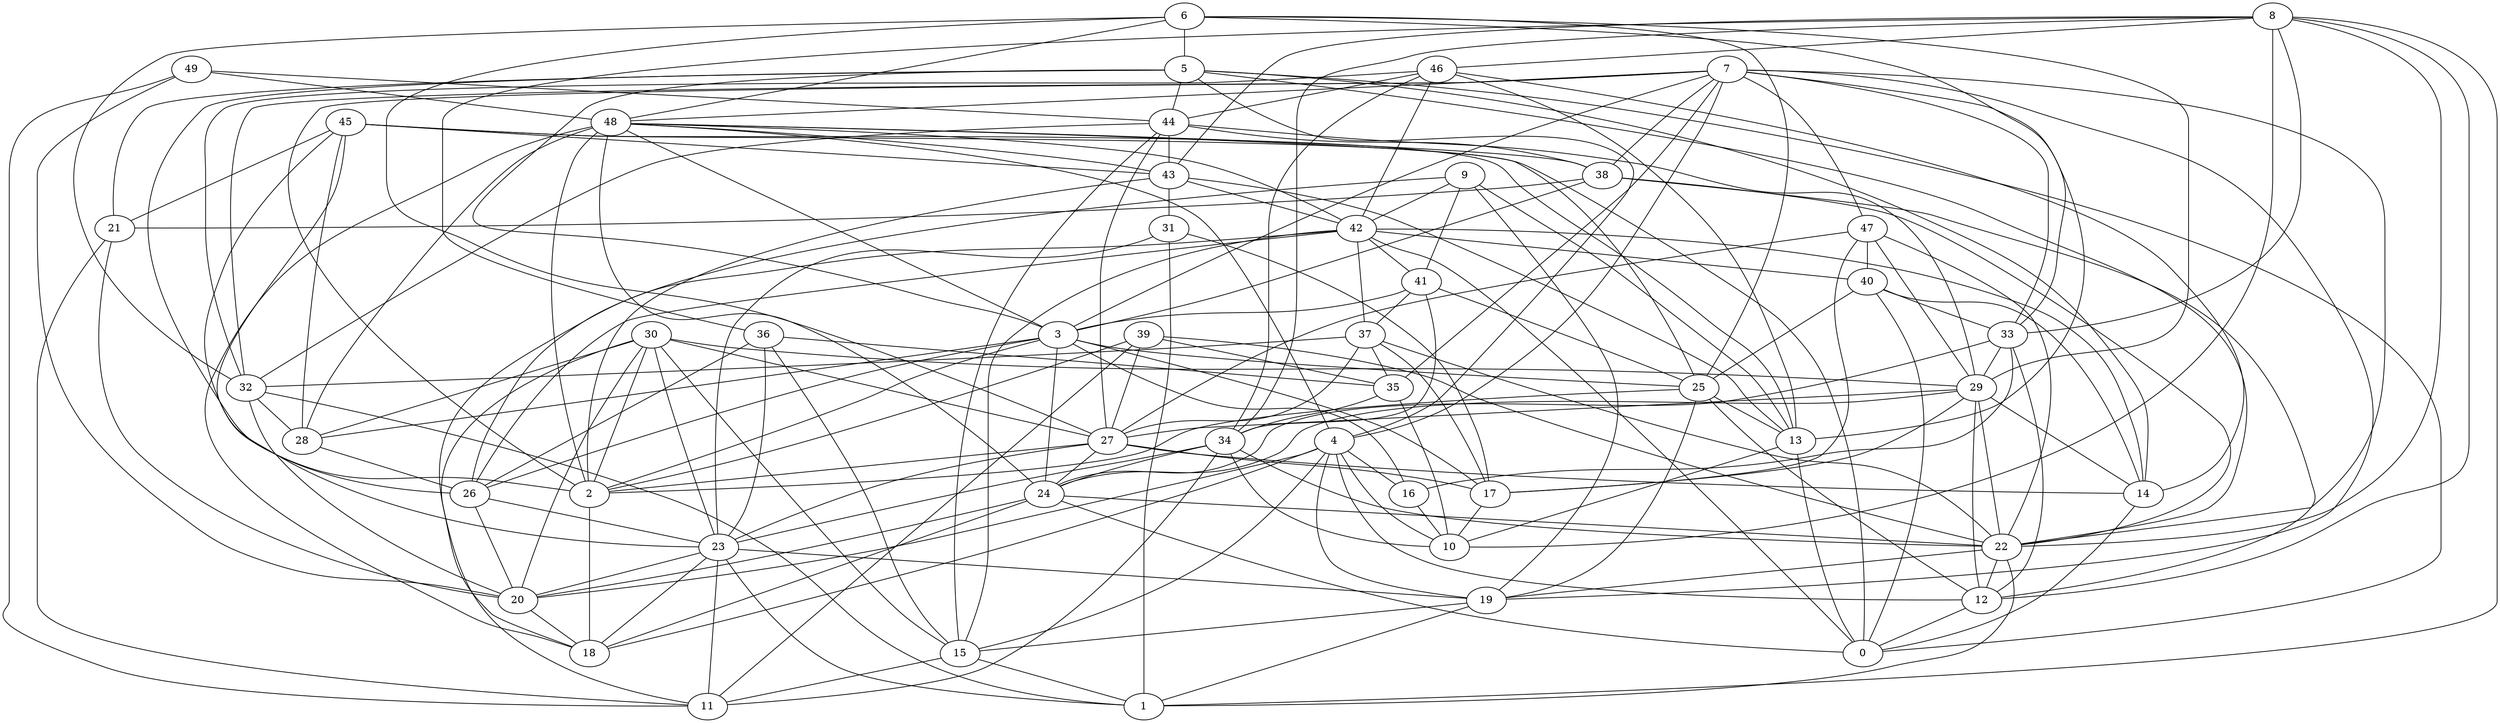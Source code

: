digraph GG_graph {

subgraph G_graph {
edge [color = black]
"31" -> "1" [dir = none]
"31" -> "23" [dir = none]
"48" -> "24" [dir = none]
"48" -> "43" [dir = none]
"48" -> "4" [dir = none]
"48" -> "42" [dir = none]
"48" -> "3" [dir = none]
"35" -> "34" [dir = none]
"35" -> "10" [dir = none]
"27" -> "23" [dir = none]
"27" -> "2" [dir = none]
"27" -> "24" [dir = none]
"33" -> "12" [dir = none]
"33" -> "16" [dir = none]
"8" -> "34" [dir = none]
"8" -> "43" [dir = none]
"8" -> "1" [dir = none]
"8" -> "33" [dir = none]
"43" -> "42" [dir = none]
"43" -> "2" [dir = none]
"43" -> "31" [dir = none]
"42" -> "15" [dir = none]
"42" -> "0" [dir = none]
"42" -> "40" [dir = none]
"49" -> "48" [dir = none]
"49" -> "44" [dir = none]
"38" -> "21" [dir = none]
"38" -> "3" [dir = none]
"44" -> "27" [dir = none]
"44" -> "43" [dir = none]
"44" -> "38" [dir = none]
"46" -> "44" [dir = none]
"46" -> "34" [dir = none]
"46" -> "14" [dir = none]
"7" -> "47" [dir = none]
"7" -> "32" [dir = none]
"7" -> "2" [dir = none]
"7" -> "19" [dir = none]
"41" -> "3" [dir = none]
"41" -> "25" [dir = none]
"28" -> "26" [dir = none]
"29" -> "14" [dir = none]
"29" -> "12" [dir = none]
"29" -> "24" [dir = none]
"29" -> "22" [dir = none]
"29" -> "17" [dir = none]
"29" -> "27" [dir = none]
"13" -> "0" [dir = none]
"22" -> "19" [dir = none]
"9" -> "26" [dir = none]
"9" -> "13" [dir = none]
"40" -> "25" [dir = none]
"40" -> "0" [dir = none]
"17" -> "10" [dir = none]
"37" -> "17" [dir = none]
"37" -> "32" [dir = none]
"20" -> "18" [dir = none]
"39" -> "35" [dir = none]
"39" -> "2" [dir = none]
"24" -> "22" [dir = none]
"24" -> "20" [dir = none]
"24" -> "18" [dir = none]
"34" -> "10" [dir = none]
"34" -> "11" [dir = none]
"34" -> "24" [dir = none]
"34" -> "23" [dir = none]
"47" -> "40" [dir = none]
"47" -> "17" [dir = none]
"47" -> "22" [dir = none]
"4" -> "15" [dir = none]
"4" -> "16" [dir = none]
"26" -> "20" [dir = none]
"32" -> "28" [dir = none]
"32" -> "1" [dir = none]
"21" -> "11" [dir = none]
"23" -> "18" [dir = none]
"3" -> "2" [dir = none]
"3" -> "28" [dir = none]
"6" -> "27" [dir = none]
"6" -> "48" [dir = none]
"6" -> "29" [dir = none]
"6" -> "25" [dir = none]
"30" -> "29" [dir = none]
"30" -> "15" [dir = none]
"30" -> "23" [dir = none]
"30" -> "2" [dir = none]
"30" -> "27" [dir = none]
"30" -> "28" [dir = none]
"30" -> "11" [dir = none]
"45" -> "13" [dir = none]
"45" -> "0" [dir = none]
"45" -> "23" [dir = none]
"36" -> "26" [dir = none]
"36" -> "15" [dir = none]
"36" -> "23" [dir = none]
"25" -> "12" [dir = none]
"5" -> "22" [dir = none]
"5" -> "2" [dir = none]
"41" -> "37" [dir = none]
"8" -> "10" [dir = none]
"48" -> "38" [dir = none]
"4" -> "19" [dir = none]
"7" -> "4" [dir = none]
"8" -> "12" [dir = none]
"30" -> "20" [dir = none]
"45" -> "28" [dir = none]
"6" -> "33" [dir = none]
"39" -> "27" [dir = none]
"3" -> "25" [dir = none]
"46" -> "32" [dir = none]
"33" -> "29" [dir = none]
"7" -> "13" [dir = none]
"12" -> "0" [dir = none]
"22" -> "12" [dir = none]
"45" -> "43" [dir = none]
"22" -> "1" [dir = none]
"25" -> "13" [dir = none]
"15" -> "11" [dir = none]
"5" -> "0" [dir = none]
"42" -> "37" [dir = none]
"41" -> "34" [dir = none]
"4" -> "18" [dir = none]
"4" -> "12" [dir = none]
"38" -> "12" [dir = none]
"4" -> "10" [dir = none]
"3" -> "26" [dir = none]
"7" -> "3" [dir = none]
"39" -> "22" [dir = none]
"23" -> "11" [dir = none]
"19" -> "1" [dir = none]
"7" -> "35" [dir = none]
"46" -> "13" [dir = none]
"8" -> "46" [dir = none]
"13" -> "10" [dir = none]
"33" -> "24" [dir = none]
"47" -> "27" [dir = none]
"25" -> "19" [dir = none]
"39" -> "11" [dir = none]
"44" -> "32" [dir = none]
"32" -> "20" [dir = none]
"38" -> "22" [dir = none]
"36" -> "35" [dir = none]
"9" -> "19" [dir = none]
"43" -> "13" [dir = none]
"25" -> "2" [dir = none]
"21" -> "20" [dir = none]
"48" -> "18" [dir = none]
"42" -> "18" [dir = none]
"3" -> "16" [dir = none]
"47" -> "29" [dir = none]
"7" -> "33" [dir = none]
"26" -> "23" [dir = none]
"49" -> "11" [dir = none]
"5" -> "14" [dir = none]
"23" -> "1" [dir = none]
"5" -> "21" [dir = none]
"48" -> "28" [dir = none]
"34" -> "22" [dir = none]
"27" -> "14" [dir = none]
"6" -> "5" [dir = none]
"31" -> "17" [dir = none]
"46" -> "42" [dir = none]
"45" -> "26" [dir = none]
"5" -> "4" [dir = none]
"5" -> "3" [dir = none]
"37" -> "22" [dir = none]
"7" -> "38" [dir = none]
"16" -> "10" [dir = none]
"5" -> "44" [dir = none]
"9" -> "42" [dir = none]
"42" -> "41" [dir = none]
"45" -> "21" [dir = none]
"44" -> "29" [dir = none]
"3" -> "17" [dir = none]
"44" -> "15" [dir = none]
"15" -> "1" [dir = none]
"48" -> "2" [dir = none]
"49" -> "20" [dir = none]
"23" -> "19" [dir = none]
"40" -> "14" [dir = none]
"42" -> "14" [dir = none]
"7" -> "22" [dir = none]
"8" -> "22" [dir = none]
"37" -> "35" [dir = none]
"19" -> "15" [dir = none]
"4" -> "20" [dir = none]
"6" -> "32" [dir = none]
"42" -> "26" [dir = none]
"2" -> "18" [dir = none]
"7" -> "48" [dir = none]
"40" -> "33" [dir = none]
"23" -> "20" [dir = none]
"37" -> "27" [dir = none]
"9" -> "41" [dir = none]
"3" -> "24" [dir = none]
"48" -> "25" [dir = none]
"24" -> "0" [dir = none]
"14" -> "0" [dir = none]
"8" -> "36" [dir = none]
"27" -> "17" [dir = none]
}

}
